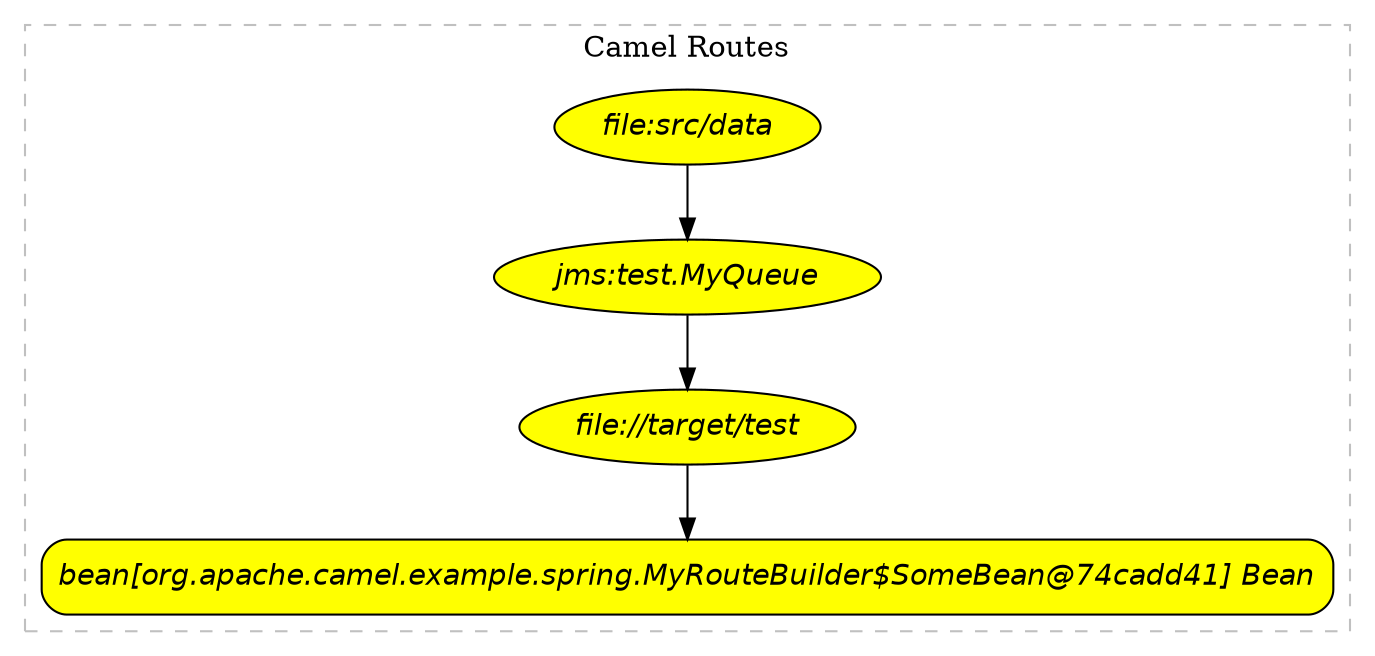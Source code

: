 digraph CamelRoutes {

node [style = "rounded,filled", fillcolor = yellow, fontname="Helvetica-Oblique"];

subgraph cluster_0 {
label = "Camel Routes";
color = grey;
style = "dashed";
URL = "Camel Routes.html";


node1 [
label = "file:src/data"
tooltip = "file:src/data?noop=true"
URL = "http://camel.apache.org/message-endpoint.html"
];


node2 [
label = "jms:test.MyQueue"
tooltip = "jms:test.MyQueue"
URL = "http://camel.apache.org/message-endpoint.html"
];

node1 -> node2 [
];


node3 [
label = "file://target/test"
tooltip = "file://target/test?noop=true"
URL = "http://camel.apache.org/message-endpoint.html"
];

node2 -> node3 [
];


node4 [
label = "bean[org.apache.camel.example.spring.MyRouteBuilder$SomeBean@74cadd41] Bean"
tooltip = "Bean Ref: bean[org.apache.camel.example.spring.MyRouteBuilder$SomeBean@74cadd41]"
URL = "http://camel.apache.org/bean-ref.html"
shape = "box"
];

node3 -> node4 [
];

}

}
